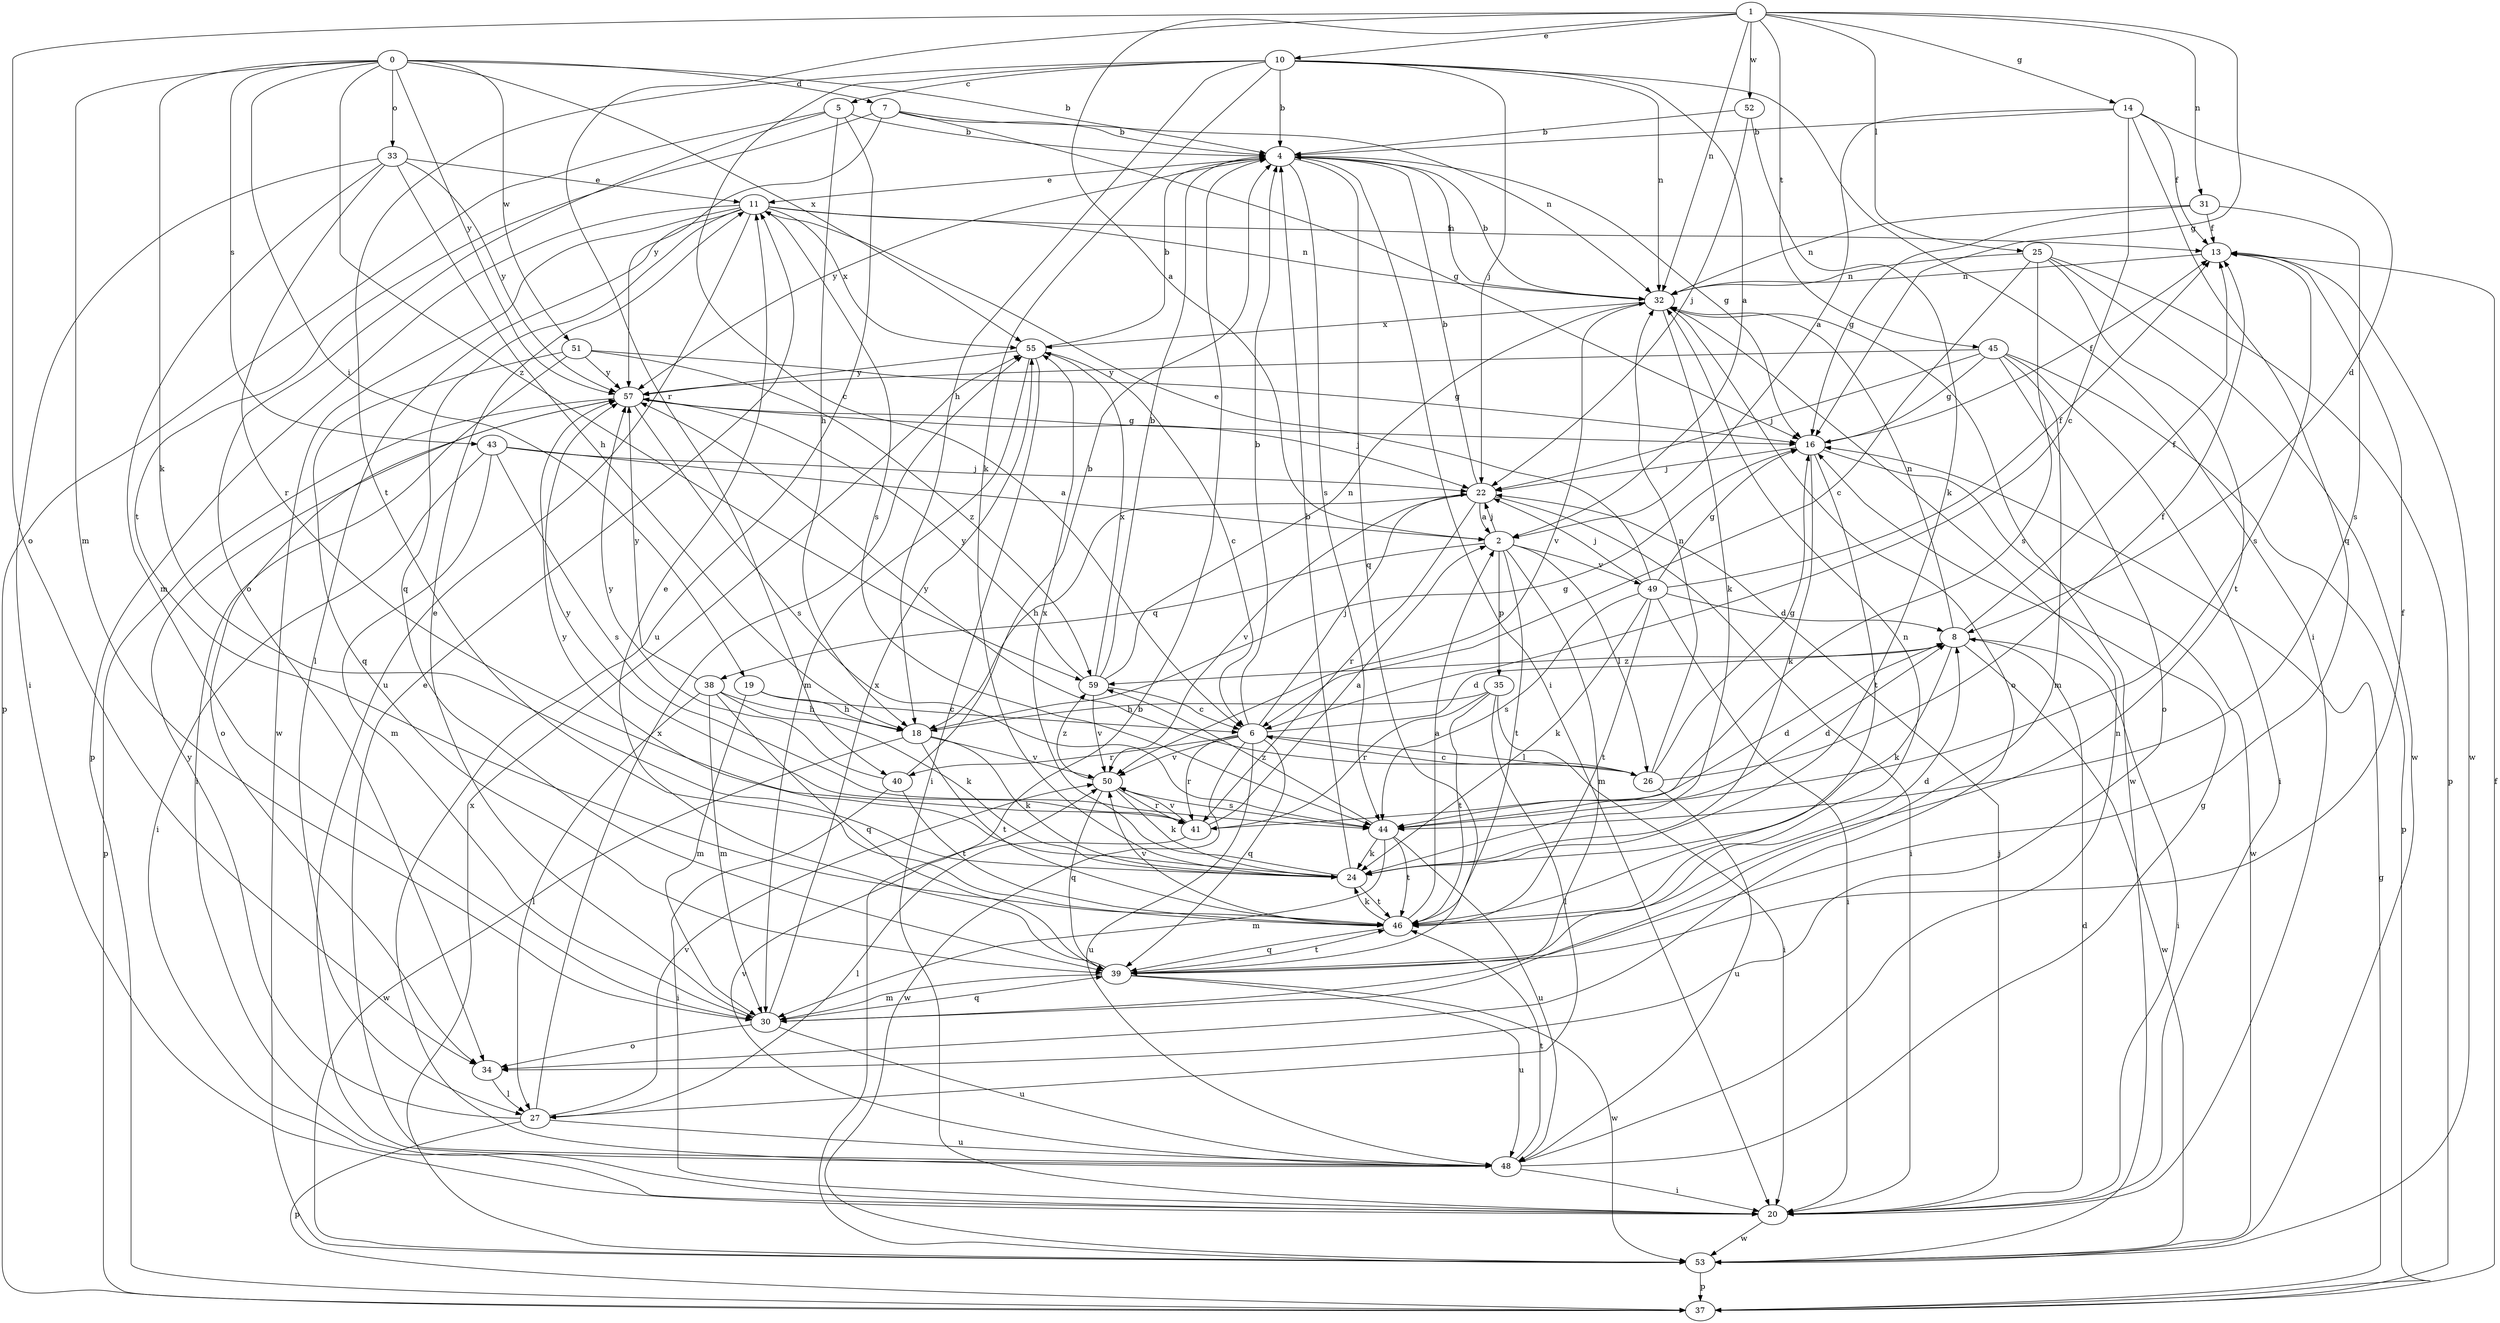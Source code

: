 strict digraph  {
0;
1;
2;
4;
5;
6;
7;
8;
10;
11;
13;
14;
16;
18;
19;
20;
22;
24;
25;
26;
27;
30;
31;
32;
33;
34;
35;
37;
38;
39;
40;
41;
43;
44;
45;
46;
48;
49;
50;
51;
52;
53;
55;
57;
59;
0 -> 4  [label=b];
0 -> 7  [label=d];
0 -> 19  [label=i];
0 -> 24  [label=k];
0 -> 30  [label=m];
0 -> 33  [label=o];
0 -> 43  [label=s];
0 -> 51  [label=w];
0 -> 55  [label=x];
0 -> 57  [label=y];
0 -> 59  [label=z];
1 -> 2  [label=a];
1 -> 10  [label=e];
1 -> 14  [label=g];
1 -> 16  [label=g];
1 -> 25  [label=l];
1 -> 31  [label=n];
1 -> 32  [label=n];
1 -> 34  [label=o];
1 -> 40  [label=r];
1 -> 45  [label=t];
1 -> 52  [label=w];
2 -> 22  [label=j];
2 -> 26  [label=l];
2 -> 30  [label=m];
2 -> 35  [label=p];
2 -> 38  [label=q];
2 -> 46  [label=t];
2 -> 49  [label=v];
4 -> 11  [label=e];
4 -> 16  [label=g];
4 -> 20  [label=i];
4 -> 32  [label=n];
4 -> 39  [label=q];
4 -> 44  [label=s];
4 -> 57  [label=y];
5 -> 4  [label=b];
5 -> 18  [label=h];
5 -> 34  [label=o];
5 -> 37  [label=p];
5 -> 48  [label=u];
6 -> 4  [label=b];
6 -> 8  [label=d];
6 -> 22  [label=j];
6 -> 26  [label=l];
6 -> 39  [label=q];
6 -> 40  [label=r];
6 -> 41  [label=r];
6 -> 48  [label=u];
6 -> 50  [label=v];
6 -> 53  [label=w];
7 -> 4  [label=b];
7 -> 16  [label=g];
7 -> 32  [label=n];
7 -> 46  [label=t];
7 -> 57  [label=y];
8 -> 13  [label=f];
8 -> 20  [label=i];
8 -> 24  [label=k];
8 -> 32  [label=n];
8 -> 53  [label=w];
8 -> 59  [label=z];
10 -> 2  [label=a];
10 -> 4  [label=b];
10 -> 5  [label=c];
10 -> 6  [label=c];
10 -> 18  [label=h];
10 -> 20  [label=i];
10 -> 22  [label=j];
10 -> 24  [label=k];
10 -> 32  [label=n];
10 -> 46  [label=t];
11 -> 13  [label=f];
11 -> 27  [label=l];
11 -> 32  [label=n];
11 -> 37  [label=p];
11 -> 39  [label=q];
11 -> 44  [label=s];
11 -> 48  [label=u];
11 -> 53  [label=w];
11 -> 55  [label=x];
13 -> 32  [label=n];
13 -> 44  [label=s];
13 -> 53  [label=w];
14 -> 2  [label=a];
14 -> 4  [label=b];
14 -> 6  [label=c];
14 -> 8  [label=d];
14 -> 13  [label=f];
14 -> 39  [label=q];
16 -> 13  [label=f];
16 -> 22  [label=j];
16 -> 24  [label=k];
16 -> 46  [label=t];
16 -> 53  [label=w];
18 -> 16  [label=g];
18 -> 24  [label=k];
18 -> 46  [label=t];
18 -> 50  [label=v];
18 -> 53  [label=w];
19 -> 6  [label=c];
19 -> 18  [label=h];
19 -> 30  [label=m];
20 -> 8  [label=d];
20 -> 22  [label=j];
20 -> 53  [label=w];
22 -> 2  [label=a];
22 -> 4  [label=b];
22 -> 18  [label=h];
22 -> 20  [label=i];
22 -> 41  [label=r];
22 -> 50  [label=v];
24 -> 4  [label=b];
24 -> 46  [label=t];
24 -> 55  [label=x];
24 -> 57  [label=y];
25 -> 6  [label=c];
25 -> 32  [label=n];
25 -> 37  [label=p];
25 -> 44  [label=s];
25 -> 46  [label=t];
25 -> 53  [label=w];
26 -> 6  [label=c];
26 -> 13  [label=f];
26 -> 16  [label=g];
26 -> 32  [label=n];
26 -> 48  [label=u];
26 -> 57  [label=y];
27 -> 37  [label=p];
27 -> 48  [label=u];
27 -> 50  [label=v];
27 -> 55  [label=x];
27 -> 57  [label=y];
30 -> 11  [label=e];
30 -> 34  [label=o];
30 -> 39  [label=q];
30 -> 48  [label=u];
30 -> 55  [label=x];
31 -> 13  [label=f];
31 -> 16  [label=g];
31 -> 32  [label=n];
31 -> 44  [label=s];
32 -> 4  [label=b];
32 -> 24  [label=k];
32 -> 34  [label=o];
32 -> 50  [label=v];
32 -> 53  [label=w];
32 -> 55  [label=x];
33 -> 11  [label=e];
33 -> 18  [label=h];
33 -> 20  [label=i];
33 -> 30  [label=m];
33 -> 41  [label=r];
33 -> 57  [label=y];
34 -> 27  [label=l];
35 -> 18  [label=h];
35 -> 20  [label=i];
35 -> 27  [label=l];
35 -> 41  [label=r];
35 -> 46  [label=t];
37 -> 13  [label=f];
37 -> 16  [label=g];
38 -> 18  [label=h];
38 -> 24  [label=k];
38 -> 27  [label=l];
38 -> 30  [label=m];
38 -> 39  [label=q];
38 -> 57  [label=y];
39 -> 11  [label=e];
39 -> 13  [label=f];
39 -> 30  [label=m];
39 -> 32  [label=n];
39 -> 46  [label=t];
39 -> 48  [label=u];
39 -> 53  [label=w];
40 -> 4  [label=b];
40 -> 20  [label=i];
40 -> 46  [label=t];
40 -> 57  [label=y];
41 -> 2  [label=a];
41 -> 8  [label=d];
41 -> 27  [label=l];
41 -> 50  [label=v];
41 -> 57  [label=y];
43 -> 2  [label=a];
43 -> 20  [label=i];
43 -> 22  [label=j];
43 -> 30  [label=m];
43 -> 44  [label=s];
44 -> 8  [label=d];
44 -> 24  [label=k];
44 -> 30  [label=m];
44 -> 46  [label=t];
44 -> 48  [label=u];
44 -> 59  [label=z];
45 -> 16  [label=g];
45 -> 20  [label=i];
45 -> 22  [label=j];
45 -> 30  [label=m];
45 -> 34  [label=o];
45 -> 37  [label=p];
45 -> 57  [label=y];
46 -> 2  [label=a];
46 -> 8  [label=d];
46 -> 24  [label=k];
46 -> 39  [label=q];
46 -> 50  [label=v];
48 -> 11  [label=e];
48 -> 16  [label=g];
48 -> 20  [label=i];
48 -> 32  [label=n];
48 -> 46  [label=t];
48 -> 50  [label=v];
49 -> 8  [label=d];
49 -> 11  [label=e];
49 -> 13  [label=f];
49 -> 16  [label=g];
49 -> 20  [label=i];
49 -> 22  [label=j];
49 -> 24  [label=k];
49 -> 44  [label=s];
49 -> 46  [label=t];
50 -> 24  [label=k];
50 -> 39  [label=q];
50 -> 41  [label=r];
50 -> 44  [label=s];
50 -> 59  [label=z];
51 -> 16  [label=g];
51 -> 20  [label=i];
51 -> 39  [label=q];
51 -> 57  [label=y];
51 -> 59  [label=z];
52 -> 4  [label=b];
52 -> 22  [label=j];
52 -> 24  [label=k];
53 -> 4  [label=b];
53 -> 37  [label=p];
53 -> 55  [label=x];
55 -> 4  [label=b];
55 -> 6  [label=c];
55 -> 20  [label=i];
55 -> 30  [label=m];
55 -> 57  [label=y];
57 -> 16  [label=g];
57 -> 22  [label=j];
57 -> 34  [label=o];
57 -> 37  [label=p];
57 -> 44  [label=s];
59 -> 4  [label=b];
59 -> 6  [label=c];
59 -> 32  [label=n];
59 -> 50  [label=v];
59 -> 55  [label=x];
59 -> 57  [label=y];
}
